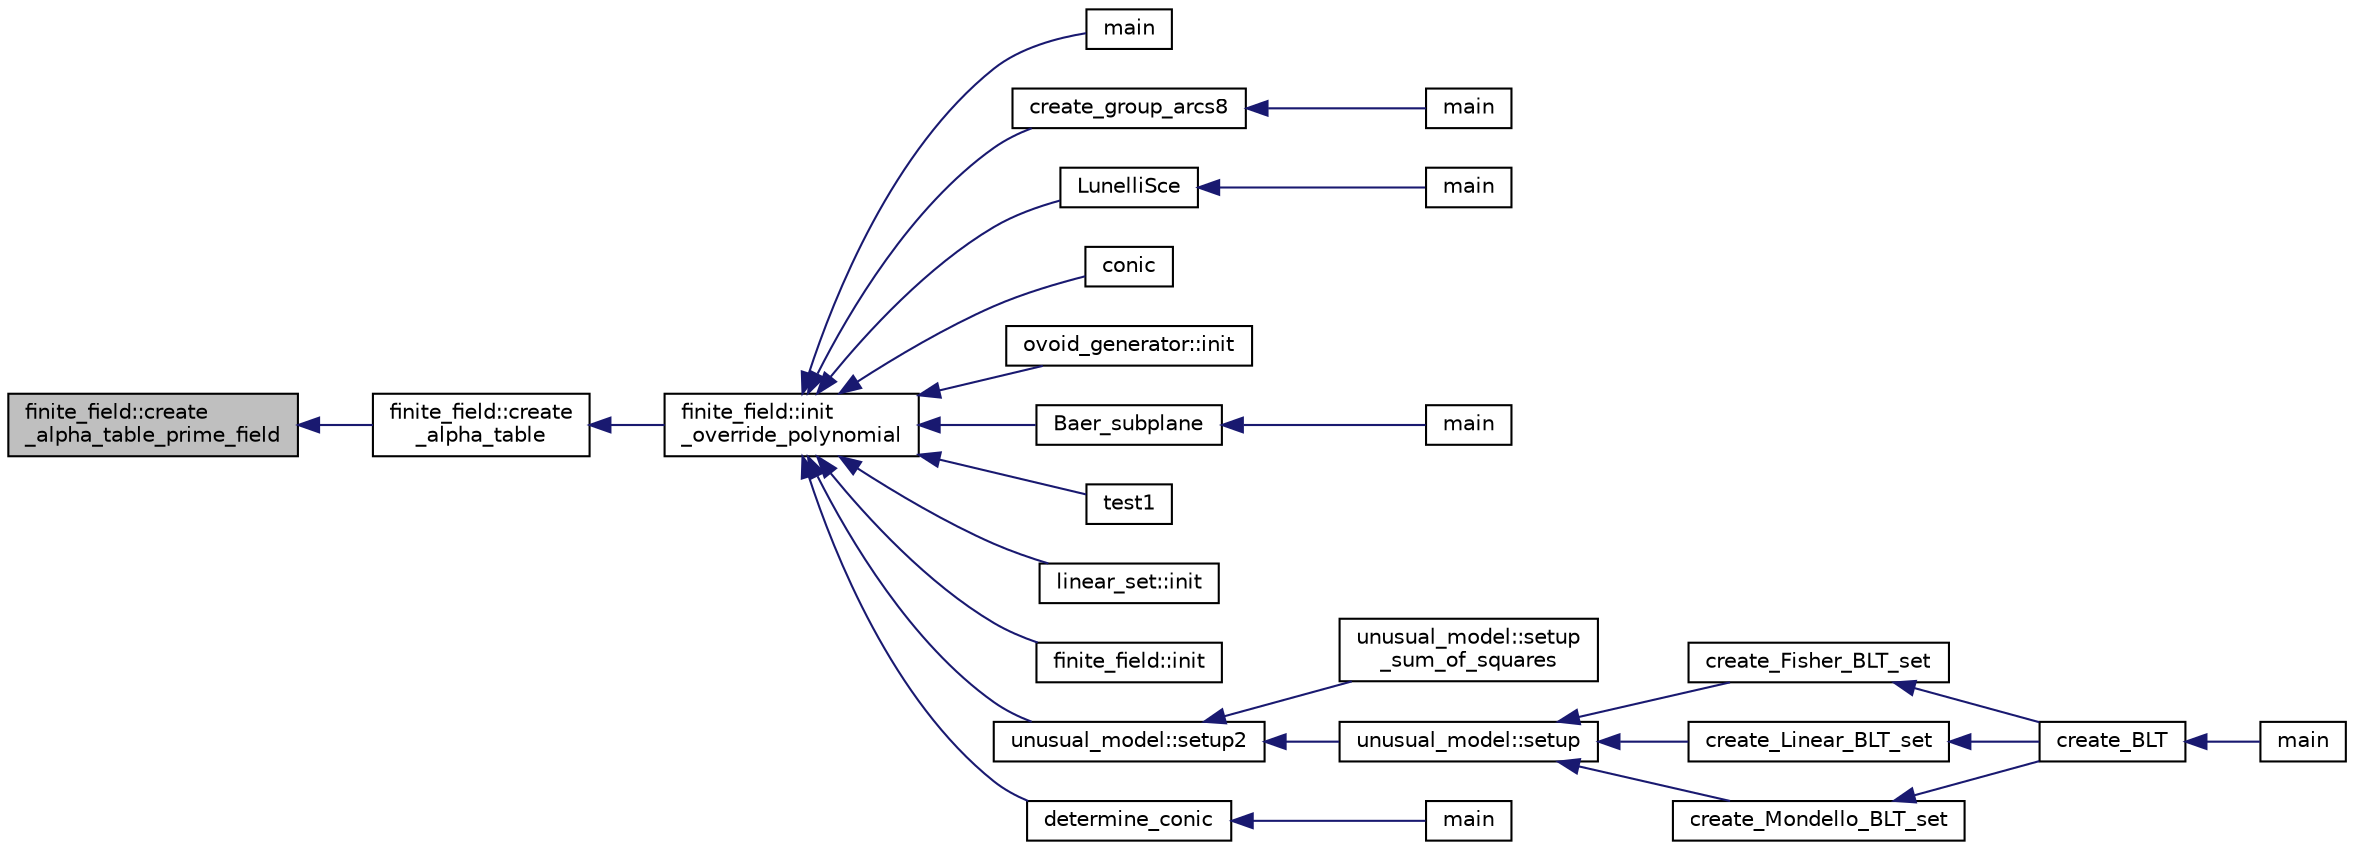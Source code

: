 digraph "finite_field::create_alpha_table_prime_field"
{
  edge [fontname="Helvetica",fontsize="10",labelfontname="Helvetica",labelfontsize="10"];
  node [fontname="Helvetica",fontsize="10",shape=record];
  rankdir="LR";
  Node2473 [label="finite_field::create\l_alpha_table_prime_field",height=0.2,width=0.4,color="black", fillcolor="grey75", style="filled", fontcolor="black"];
  Node2473 -> Node2474 [dir="back",color="midnightblue",fontsize="10",style="solid",fontname="Helvetica"];
  Node2474 [label="finite_field::create\l_alpha_table",height=0.2,width=0.4,color="black", fillcolor="white", style="filled",URL="$df/d5a/classfinite__field.html#a33e052044b18cf8dc31e6fbffbb1f0db"];
  Node2474 -> Node2475 [dir="back",color="midnightblue",fontsize="10",style="solid",fontname="Helvetica"];
  Node2475 [label="finite_field::init\l_override_polynomial",height=0.2,width=0.4,color="black", fillcolor="white", style="filled",URL="$df/d5a/classfinite__field.html#a39a40b052f326a05c5a1e6b13572f3e5"];
  Node2475 -> Node2476 [dir="back",color="midnightblue",fontsize="10",style="solid",fontname="Helvetica"];
  Node2476 [label="main",height=0.2,width=0.4,color="black", fillcolor="white", style="filled",URL="$d2/d11/codes_8h.html#a217dbf8b442f20279ea00b898af96f52"];
  Node2475 -> Node2477 [dir="back",color="midnightblue",fontsize="10",style="solid",fontname="Helvetica"];
  Node2477 [label="create_group_arcs8",height=0.2,width=0.4,color="black", fillcolor="white", style="filled",URL="$d1/d9e/create__group_8_c.html#a9928eebe07667a19d9ac9409e0c9702c"];
  Node2477 -> Node2478 [dir="back",color="midnightblue",fontsize="10",style="solid",fontname="Helvetica"];
  Node2478 [label="main",height=0.2,width=0.4,color="black", fillcolor="white", style="filled",URL="$d1/d9e/create__group_8_c.html#a217dbf8b442f20279ea00b898af96f52"];
  Node2475 -> Node2479 [dir="back",color="midnightblue",fontsize="10",style="solid",fontname="Helvetica"];
  Node2479 [label="LunelliSce",height=0.2,width=0.4,color="black", fillcolor="white", style="filled",URL="$d4/de8/conic_8_c.html#aff3f16a42ec8b9efa78fc209b8ab5452"];
  Node2479 -> Node2480 [dir="back",color="midnightblue",fontsize="10",style="solid",fontname="Helvetica"];
  Node2480 [label="main",height=0.2,width=0.4,color="black", fillcolor="white", style="filled",URL="$db/d67/test__hyperoval_8_c.html#a3c04138a5bfe5d72780bb7e82a18e627"];
  Node2475 -> Node2481 [dir="back",color="midnightblue",fontsize="10",style="solid",fontname="Helvetica"];
  Node2481 [label="conic",height=0.2,width=0.4,color="black", fillcolor="white", style="filled",URL="$d4/de8/conic_8_c.html#a96def9474b981a9d5831a9b48d85d652"];
  Node2475 -> Node2482 [dir="back",color="midnightblue",fontsize="10",style="solid",fontname="Helvetica"];
  Node2482 [label="ovoid_generator::init",height=0.2,width=0.4,color="black", fillcolor="white", style="filled",URL="$d3/daf/classovoid__generator.html#a44d90a4751554076f432f35089a964c2"];
  Node2475 -> Node2483 [dir="back",color="midnightblue",fontsize="10",style="solid",fontname="Helvetica"];
  Node2483 [label="Baer_subplane",height=0.2,width=0.4,color="black", fillcolor="white", style="filled",URL="$d7/d86/baer__subplane_8_c.html#a96de72c7f68c8230d5c55b7155ca1430"];
  Node2483 -> Node2484 [dir="back",color="midnightblue",fontsize="10",style="solid",fontname="Helvetica"];
  Node2484 [label="main",height=0.2,width=0.4,color="black", fillcolor="white", style="filled",URL="$d7/d86/baer__subplane_8_c.html#a3c04138a5bfe5d72780bb7e82a18e627"];
  Node2475 -> Node2485 [dir="back",color="midnightblue",fontsize="10",style="solid",fontname="Helvetica"];
  Node2485 [label="test1",height=0.2,width=0.4,color="black", fillcolor="white", style="filled",URL="$d9/db0/factor__space_8_c.html#ae2a201e46836d85cb2c5579a837b641a"];
  Node2475 -> Node2486 [dir="back",color="midnightblue",fontsize="10",style="solid",fontname="Helvetica"];
  Node2486 [label="linear_set::init",height=0.2,width=0.4,color="black", fillcolor="white", style="filled",URL="$dd/d86/classlinear__set.html#a7ab24e84423749047d5465cb15505475"];
  Node2475 -> Node2487 [dir="back",color="midnightblue",fontsize="10",style="solid",fontname="Helvetica"];
  Node2487 [label="finite_field::init",height=0.2,width=0.4,color="black", fillcolor="white", style="filled",URL="$df/d5a/classfinite__field.html#af3a64c2b33179e383025e071514bb9cd"];
  Node2475 -> Node2488 [dir="back",color="midnightblue",fontsize="10",style="solid",fontname="Helvetica"];
  Node2488 [label="unusual_model::setup2",height=0.2,width=0.4,color="black", fillcolor="white", style="filled",URL="$dc/d50/classunusual__model.html#a00f7da705c24f863338828447abf7aae"];
  Node2488 -> Node2489 [dir="back",color="midnightblue",fontsize="10",style="solid",fontname="Helvetica"];
  Node2489 [label="unusual_model::setup\l_sum_of_squares",height=0.2,width=0.4,color="black", fillcolor="white", style="filled",URL="$dc/d50/classunusual__model.html#ab330b51451b34a5291ee5707ef725eff"];
  Node2488 -> Node2490 [dir="back",color="midnightblue",fontsize="10",style="solid",fontname="Helvetica"];
  Node2490 [label="unusual_model::setup",height=0.2,width=0.4,color="black", fillcolor="white", style="filled",URL="$dc/d50/classunusual__model.html#adb517fd342dd2ed2d0cc117211ac1c0d"];
  Node2490 -> Node2491 [dir="back",color="midnightblue",fontsize="10",style="solid",fontname="Helvetica"];
  Node2491 [label="create_Fisher_BLT_set",height=0.2,width=0.4,color="black", fillcolor="white", style="filled",URL="$d4/d67/geometry_8h.html#ad970fc96c238a422a64338691f8b91cc"];
  Node2491 -> Node2492 [dir="back",color="midnightblue",fontsize="10",style="solid",fontname="Helvetica"];
  Node2492 [label="create_BLT",height=0.2,width=0.4,color="black", fillcolor="white", style="filled",URL="$d4/d67/geometry_8h.html#a5a6f4081a90668e2e95f8e4886d241d9"];
  Node2492 -> Node2493 [dir="back",color="midnightblue",fontsize="10",style="solid",fontname="Helvetica"];
  Node2493 [label="main",height=0.2,width=0.4,color="black", fillcolor="white", style="filled",URL="$d4/d6e/make__something_8_c.html#a217dbf8b442f20279ea00b898af96f52"];
  Node2490 -> Node2494 [dir="back",color="midnightblue",fontsize="10",style="solid",fontname="Helvetica"];
  Node2494 [label="create_Linear_BLT_set",height=0.2,width=0.4,color="black", fillcolor="white", style="filled",URL="$d4/d67/geometry_8h.html#a9a35af1dd478ad49c6922240bfff89dd"];
  Node2494 -> Node2492 [dir="back",color="midnightblue",fontsize="10",style="solid",fontname="Helvetica"];
  Node2490 -> Node2495 [dir="back",color="midnightblue",fontsize="10",style="solid",fontname="Helvetica"];
  Node2495 [label="create_Mondello_BLT_set",height=0.2,width=0.4,color="black", fillcolor="white", style="filled",URL="$d4/d67/geometry_8h.html#ab6f68b0ad3b8ccc37d88073576930ea8"];
  Node2495 -> Node2492 [dir="back",color="midnightblue",fontsize="10",style="solid",fontname="Helvetica"];
  Node2475 -> Node2496 [dir="back",color="midnightblue",fontsize="10",style="solid",fontname="Helvetica"];
  Node2496 [label="determine_conic",height=0.2,width=0.4,color="black", fillcolor="white", style="filled",URL="$d5/d87/globals_8h.html#a1f36b2be45a6576165929165abb56f1e"];
  Node2496 -> Node2497 [dir="back",color="midnightblue",fontsize="10",style="solid",fontname="Helvetica"];
  Node2497 [label="main",height=0.2,width=0.4,color="black", fillcolor="white", style="filled",URL="$d4/de8/conic_8_c.html#a3c04138a5bfe5d72780bb7e82a18e627"];
}
